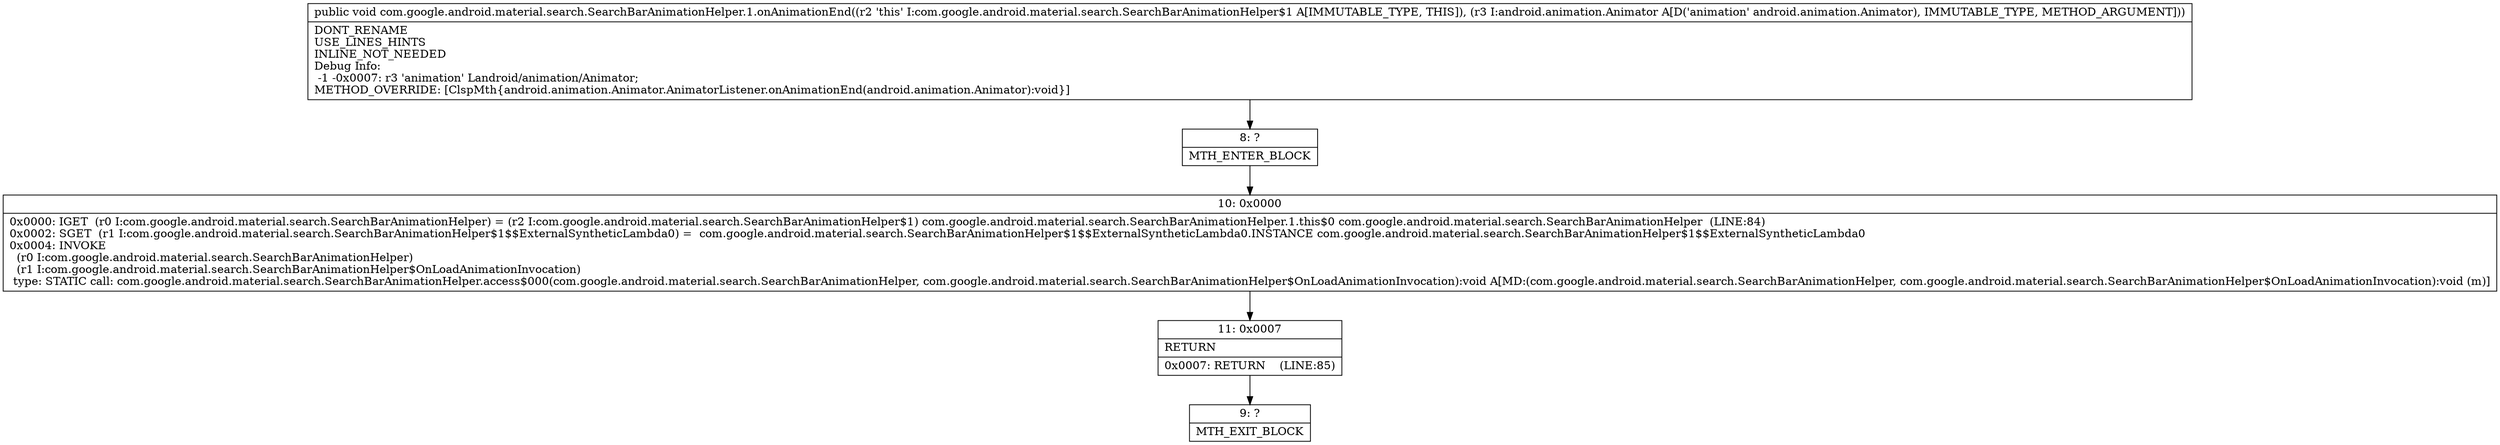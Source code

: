 digraph "CFG forcom.google.android.material.search.SearchBarAnimationHelper.1.onAnimationEnd(Landroid\/animation\/Animator;)V" {
Node_8 [shape=record,label="{8\:\ ?|MTH_ENTER_BLOCK\l}"];
Node_10 [shape=record,label="{10\:\ 0x0000|0x0000: IGET  (r0 I:com.google.android.material.search.SearchBarAnimationHelper) = (r2 I:com.google.android.material.search.SearchBarAnimationHelper$1) com.google.android.material.search.SearchBarAnimationHelper.1.this$0 com.google.android.material.search.SearchBarAnimationHelper  (LINE:84)\l0x0002: SGET  (r1 I:com.google.android.material.search.SearchBarAnimationHelper$1$$ExternalSyntheticLambda0) =  com.google.android.material.search.SearchBarAnimationHelper$1$$ExternalSyntheticLambda0.INSTANCE com.google.android.material.search.SearchBarAnimationHelper$1$$ExternalSyntheticLambda0 \l0x0004: INVOKE  \l  (r0 I:com.google.android.material.search.SearchBarAnimationHelper)\l  (r1 I:com.google.android.material.search.SearchBarAnimationHelper$OnLoadAnimationInvocation)\l type: STATIC call: com.google.android.material.search.SearchBarAnimationHelper.access$000(com.google.android.material.search.SearchBarAnimationHelper, com.google.android.material.search.SearchBarAnimationHelper$OnLoadAnimationInvocation):void A[MD:(com.google.android.material.search.SearchBarAnimationHelper, com.google.android.material.search.SearchBarAnimationHelper$OnLoadAnimationInvocation):void (m)]\l}"];
Node_11 [shape=record,label="{11\:\ 0x0007|RETURN\l|0x0007: RETURN    (LINE:85)\l}"];
Node_9 [shape=record,label="{9\:\ ?|MTH_EXIT_BLOCK\l}"];
MethodNode[shape=record,label="{public void com.google.android.material.search.SearchBarAnimationHelper.1.onAnimationEnd((r2 'this' I:com.google.android.material.search.SearchBarAnimationHelper$1 A[IMMUTABLE_TYPE, THIS]), (r3 I:android.animation.Animator A[D('animation' android.animation.Animator), IMMUTABLE_TYPE, METHOD_ARGUMENT]))  | DONT_RENAME\lUSE_LINES_HINTS\lINLINE_NOT_NEEDED\lDebug Info:\l  \-1 \-0x0007: r3 'animation' Landroid\/animation\/Animator;\lMETHOD_OVERRIDE: [ClspMth\{android.animation.Animator.AnimatorListener.onAnimationEnd(android.animation.Animator):void\}]\l}"];
MethodNode -> Node_8;Node_8 -> Node_10;
Node_10 -> Node_11;
Node_11 -> Node_9;
}

